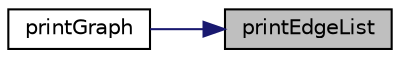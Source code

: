 digraph "printEdgeList"
{
 // LATEX_PDF_SIZE
  edge [fontname="Helvetica",fontsize="10",labelfontname="Helvetica",labelfontsize="10"];
  node [fontname="Helvetica",fontsize="10",shape=record];
  rankdir="RL";
  Node1 [label="printEdgeList",height=0.2,width=0.4,color="black", fillcolor="grey75", style="filled", fontcolor="black",tooltip=" "];
  Node1 -> Node2 [dir="back",color="midnightblue",fontsize="10",style="solid",fontname="Helvetica"];
  Node2 [label="printGraph",height=0.2,width=0.4,color="black", fillcolor="white", style="filled",URL="$model_8h.html#abd70e8bd9ff1695b24ec6b5fa40180bd",tooltip=" "];
}
